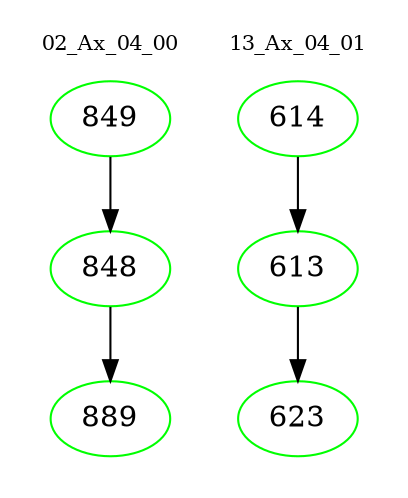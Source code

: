 digraph{
subgraph cluster_0 {
color = white
label = "02_Ax_04_00";
fontsize=10;
T0_849 [label="849", color="green"]
T0_849 -> T0_848 [color="black"]
T0_848 [label="848", color="green"]
T0_848 -> T0_889 [color="black"]
T0_889 [label="889", color="green"]
}
subgraph cluster_1 {
color = white
label = "13_Ax_04_01";
fontsize=10;
T1_614 [label="614", color="green"]
T1_614 -> T1_613 [color="black"]
T1_613 [label="613", color="green"]
T1_613 -> T1_623 [color="black"]
T1_623 [label="623", color="green"]
}
}
